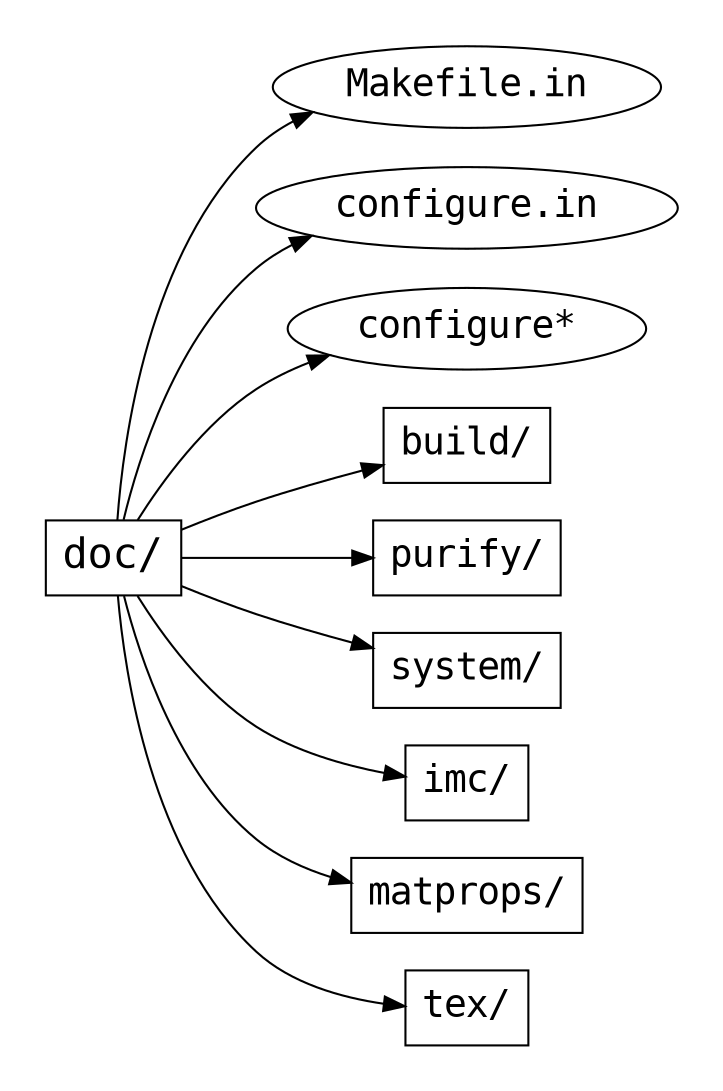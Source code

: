 /* Time-stamp: <99/02/11 18:10:21 tme> */

digraph source_tree {
  /* graph attributes */
    center=1;
    margin=".25,.25";
    size="6.5,9";
    rankdir=LR;
    
  /* main directories */

  /* .. level */
    node [fontname=Courier];
    
    doc [label="doc/", fontsize=20, shape=box];

  /* draco/ level */
    node [fontsize=18];
    {
	node    [shape=ellipse];
	doc_m   [label="Makefile.in"];
	doc_cin [label="configure.in"];
	doc_c   [label="configure*"];
	
	node      [shape=box];
	buildd    [label="build/"];	
	purifyd   [label="purify/"];
	systemd   [label="system/"];
	imcd      [label="imc/"];
	matpropsd [label="matprops/"];
	tex       [label="tex/"];
    }
    
  /* tree */
    doc -> {doc_m doc_cin doc_c buildd purifyd systemd imcd matpropsd
		tex};
}
